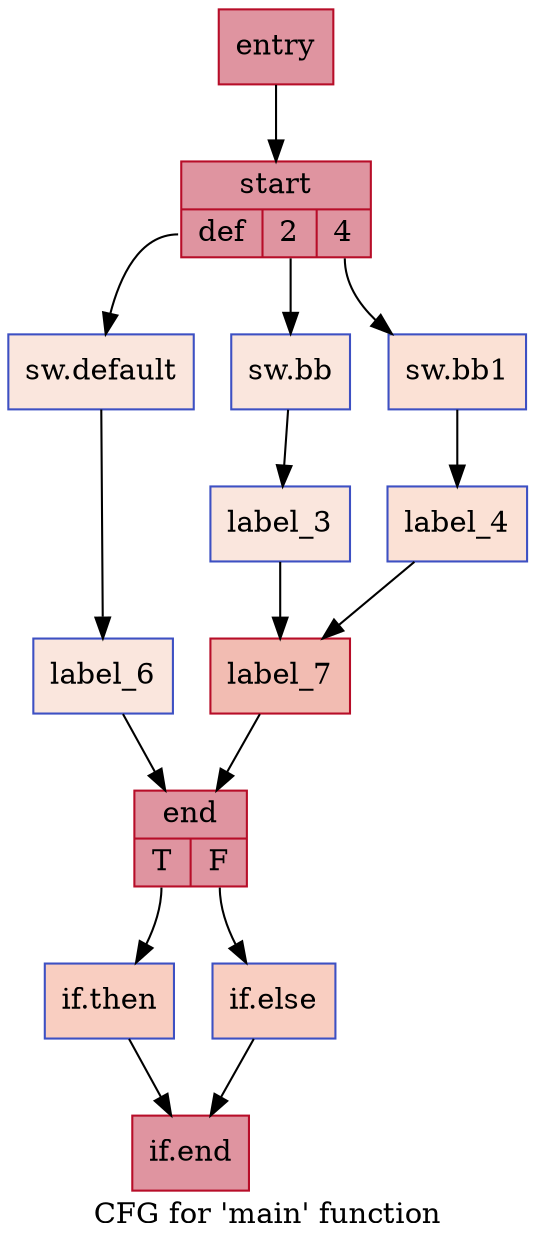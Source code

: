 digraph "CFG for 'main' function" {
	label="CFG for 'main' function";

	Node0x558a225e3a30 [shape=record,color="#b70d28ff", style=filled, fillcolor="#b70d2870",label="{entry}"];
	Node0x558a225e3a30 -> Node0x558a225e3b60;
	Node0x558a225e3b60 [shape=record,color="#b70d28ff", style=filled, fillcolor="#b70d2870",label="{start|{<s0>def|<s1>2|<s2>4}}"];
	Node0x558a225e3b60:s0 -> Node0x558a225e4070;
	Node0x558a225e3b60:s1 -> Node0x558a225e40f0;
	Node0x558a225e3b60:s2 -> Node0x558a225e4190;
	Node0x558a225e40f0 [shape=record,color="#3d50c3ff", style=filled, fillcolor="#f3c7b170",label="{sw.bb}"];
	Node0x558a225e40f0 -> Node0x558a225e4320;
	Node0x558a225e4190 [shape=record,color="#3d50c3ff", style=filled, fillcolor="#f7bca170",label="{sw.bb1}"];
	Node0x558a225e4190 -> Node0x558a225e4400;
	Node0x558a225e4070 [shape=record,color="#3d50c3ff", style=filled, fillcolor="#f3c7b170",label="{sw.default}"];
	Node0x558a225e4070 -> Node0x558a225e44e0;
	Node0x558a225e4320 [shape=record,color="#3d50c3ff", style=filled, fillcolor="#f3c7b170",label="{label_3}"];
	Node0x558a225e4320 -> Node0x558a225e4780;
	Node0x558a225e4400 [shape=record,color="#3d50c3ff", style=filled, fillcolor="#f7bca170",label="{label_4}"];
	Node0x558a225e4400 -> Node0x558a225e4780;
	Node0x558a225e4780 [shape=record,color="#b70d28ff", style=filled, fillcolor="#e1675170",label="{label_7}"];
	Node0x558a225e4780 -> Node0x558a225e4de0;
	Node0x558a225e44e0 [shape=record,color="#3d50c3ff", style=filled, fillcolor="#f3c7b170",label="{label_6}"];
	Node0x558a225e44e0 -> Node0x558a225e4de0;
	Node0x558a225e4de0 [shape=record,color="#b70d28ff", style=filled, fillcolor="#b70d2870",label="{end|{<s0>T|<s1>F}}"];
	Node0x558a225e4de0:s0 -> Node0x558a225e5490;
	Node0x558a225e4de0:s1 -> Node0x558a225e5880;
	Node0x558a225e5490 [shape=record,color="#3d50c3ff", style=filled, fillcolor="#f2907270",label="{if.then}"];
	Node0x558a225e5490 -> Node0x558a225e5ae0;
	Node0x558a225e5880 [shape=record,color="#3d50c3ff", style=filled, fillcolor="#f2907270",label="{if.else}"];
	Node0x558a225e5880 -> Node0x558a225e5ae0;
	Node0x558a225e5ae0 [shape=record,color="#b70d28ff", style=filled, fillcolor="#b70d2870",label="{if.end}"];
}
